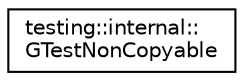 digraph "Иерархия классов. Графический вид."
{
 // LATEX_PDF_SIZE
  edge [fontname="Helvetica",fontsize="10",labelfontname="Helvetica",labelfontsize="10"];
  node [fontname="Helvetica",fontsize="10",shape=record];
  rankdir="LR";
  Node0 [label="testing::internal::\lGTestNonCopyable",height=0.2,width=0.4,color="black", fillcolor="white", style="filled",URL="$classtesting_1_1internal_1_1GTestNonCopyable.html",tooltip=" "];
}
